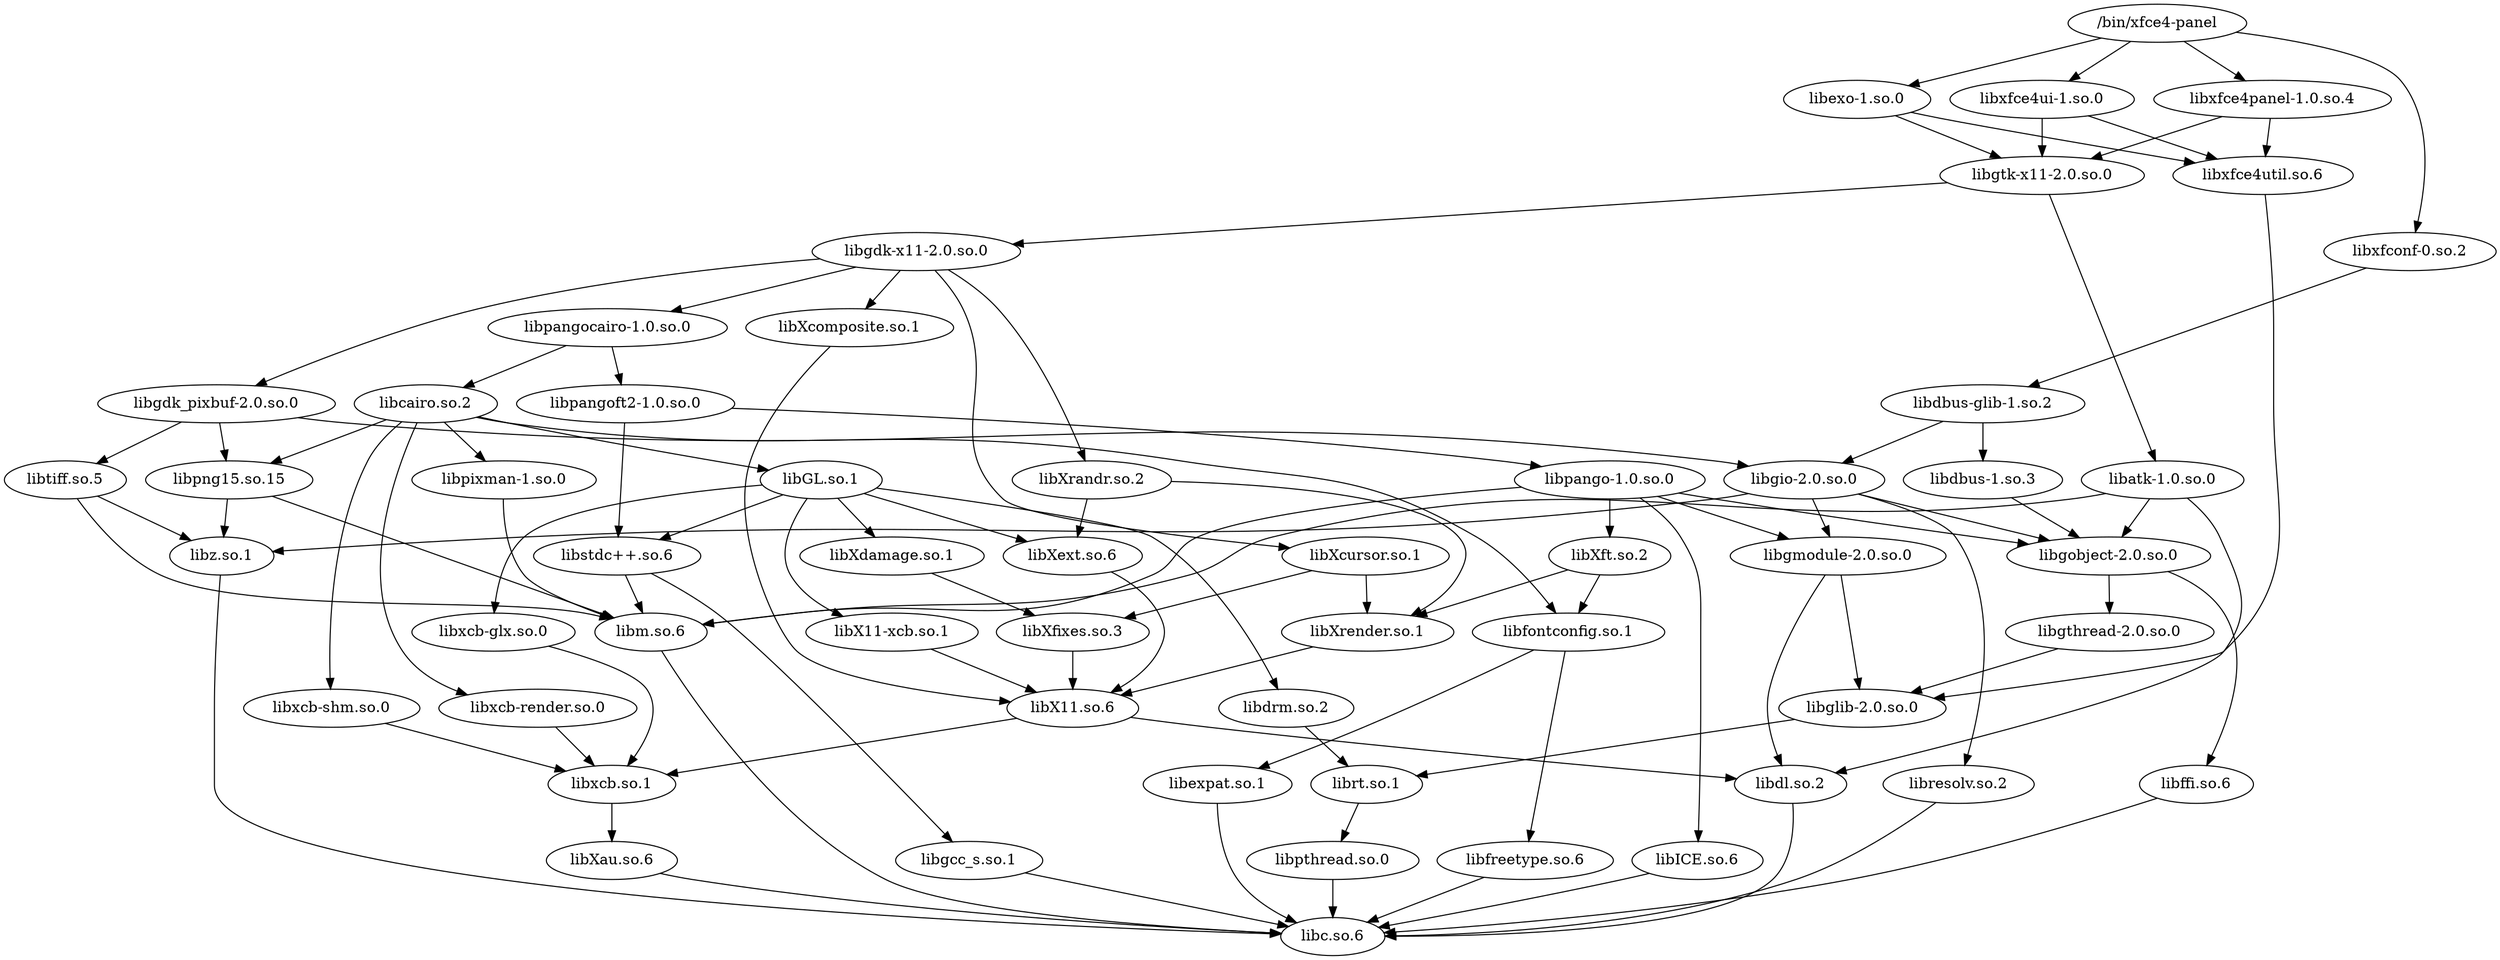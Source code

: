 digraph G {
	graph [layout=dot];
	_bin_xfce4_panel	 [label="/bin/xfce4-panel"];
	libxfce4panel_1_0_so_4	 [label="libxfce4panel-1.0.so.4"];
	_bin_xfce4_panel -> libxfce4panel_1_0_so_4;
	libexo_1_so_0	 [label="libexo-1.so.0"];
	_bin_xfce4_panel -> libexo_1_so_0;
	libxfce4ui_1_so_0	 [label="libxfce4ui-1.so.0"];
	_bin_xfce4_panel -> libxfce4ui_1_so_0;
	libxfconf_0_so_2	 [label="libxfconf-0.so.2"];
	_bin_xfce4_panel -> libxfconf_0_so_2;
	libgtk_x11_2_0_so_0	 [label="libgtk-x11-2.0.so.0"];
	libxfce4panel_1_0_so_4 -> libgtk_x11_2_0_so_0;
	libxfce4util_so_6	 [label="libxfce4util.so.6"];
	libxfce4panel_1_0_so_4 -> libxfce4util_so_6;
	libexo_1_so_0 -> libgtk_x11_2_0_so_0;
	libexo_1_so_0 -> libxfce4util_so_6;
	libxfce4ui_1_so_0 -> libgtk_x11_2_0_so_0;
	libxfce4ui_1_so_0 -> libxfce4util_so_6;
	libgdk_x11_2_0_so_0	 [label="libgdk-x11-2.0.so.0"];
	libgtk_x11_2_0_so_0 -> libgdk_x11_2_0_so_0;
	libatk_1_0_so_0	 [label="libatk-1.0.so.0"];
	libgtk_x11_2_0_so_0 -> libatk_1_0_so_0;
	libglib_2_0_so_0	 [label="libglib-2.0.so.0"];
	libxfce4util_so_6 -> libglib_2_0_so_0;
	libpangocairo_1_0_so_0	 [label="libpangocairo-1.0.so.0"];
	libgdk_x11_2_0_so_0 -> libpangocairo_1_0_so_0;
	libXrandr_so_2	 [label="libXrandr.so.2"];
	libgdk_x11_2_0_so_0 -> libXrandr_so_2;
	libXcursor_so_1	 [label="libXcursor.so.1"];
	libgdk_x11_2_0_so_0 -> libXcursor_so_1;
	libXcomposite_so_1	 [label="libXcomposite.so.1"];
	libgdk_x11_2_0_so_0 -> libXcomposite_so_1;
	libgdk_pixbuf_2_0_so_0	 [label="libgdk_pixbuf-2.0.so.0"];
	libgdk_x11_2_0_so_0 -> libgdk_pixbuf_2_0_so_0;
	libdl_so_2	 [label="libdl.so.2"];
	libatk_1_0_so_0 -> libdl_so_2;
	libm_so_6	 [label="libm.so.6"];
	libatk_1_0_so_0 -> libm_so_6;
	libgobject_2_0_so_0	 [label="libgobject-2.0.so.0"];
	libatk_1_0_so_0 -> libgobject_2_0_so_0;
	libtiff_so_5	 [label="libtiff.so.5"];
	libgdk_pixbuf_2_0_so_0 -> libtiff_so_5;
	libgio_2_0_so_0	 [label="libgio-2.0.so.0"];
	libgdk_pixbuf_2_0_so_0 -> libgio_2_0_so_0;
	libpng15_so_15	 [label="libpng15.so.15"];
	libgdk_pixbuf_2_0_so_0 -> libpng15_so_15;
	libcairo_so_2	 [label="libcairo.so.2"];
	libpixman_1_so_0	 [label="libpixman-1.so.0"];
	libcairo_so_2 -> libpixman_1_so_0;
	libfontconfig_so_1	 [label="libfontconfig.so.1"];
	libcairo_so_2 -> libfontconfig_so_1;
	libcairo_so_2 -> libpng15_so_15;
	libxcb_shm_so_0	 [label="libxcb-shm.so.0"];
	libcairo_so_2 -> libxcb_shm_so_0;
	libxcb_render_so_0	 [label="libxcb-render.so.0"];
	libcairo_so_2 -> libxcb_render_so_0;
	libGL_so_1	 [label="libGL.so.1"];
	libcairo_so_2 -> libGL_so_1;
	libX11_so_6	 [label="libX11.so.6"];
	libxcb_so_1	 [label="libxcb.so.1"];
	libX11_so_6 -> libxcb_so_1;
	libX11_so_6 -> libdl_so_2;
	libpango_1_0_so_0	 [label="libpango-1.0.so.0"];
	libpango_1_0_so_0 -> libm_so_6;
	libICE_so_6	 [label="libICE.so.6"];
	libpango_1_0_so_0 -> libICE_so_6;
	libXft_so_2	 [label="libXft.so.2"];
	libpango_1_0_so_0 -> libXft_so_2;
	libgmodule_2_0_so_0	 [label="libgmodule-2.0.so.0"];
	libpango_1_0_so_0 -> libgmodule_2_0_so_0;
	libpango_1_0_so_0 -> libgobject_2_0_so_0;
	libdbus_glib_1_so_2	 [label="libdbus-glib-1.so.2"];
	libxfconf_0_so_2 -> libdbus_glib_1_so_2;
	libdbus_1_so_3	 [label="libdbus-1.so.3"];
	libdbus_glib_1_so_2 -> libdbus_1_so_3;
	libdbus_glib_1_so_2 -> libgio_2_0_so_0;
	libgmodule_2_0_so_0 -> libdl_so_2;
	libgmodule_2_0_so_0 -> libglib_2_0_so_0;
	libdbus_1_so_3 -> libgobject_2_0_so_0;
	libgthread_2_0_so_0	 [label="libgthread-2.0.so.0"];
	libgobject_2_0_so_0 -> libgthread_2_0_so_0;
	libffi_so_6	 [label="libffi.so.6"];
	libgobject_2_0_so_0 -> libffi_so_6;
	librt_so_1	 [label="librt.so.1"];
	libglib_2_0_so_0 -> librt_so_1;
	libc_so_6	 [label="libc.so.6"];
	libm_so_6 -> libc_so_6;
	libpthread_so_0	 [label="libpthread.so.0"];
	libpthread_so_0 -> libc_so_6;
	libpangocairo_1_0_so_0 -> libcairo_so_2;
	libpangoft2_1_0_so_0	 [label="libpangoft2-1.0.so.0"];
	libpangocairo_1_0_so_0 -> libpangoft2_1_0_so_0;
	libstdc___so_6	 [label="libstdc++.so.6"];
	libpangoft2_1_0_so_0 -> libstdc___so_6;
	libpangoft2_1_0_so_0 -> libpango_1_0_so_0;
	libstdc___so_6 -> libm_so_6;
	libgcc_s_so_1	 [label="libgcc_s.so.1"];
	libstdc___so_6 -> libgcc_s_so_1;
	libz_so_1	 [label="libz.so.1"];
	libtiff_so_5 -> libz_so_1;
	libtiff_so_5 -> libm_so_6;
	libgio_2_0_so_0 -> libgobject_2_0_so_0;
	libgio_2_0_so_0 -> libgmodule_2_0_so_0;
	libgio_2_0_so_0 -> libz_so_1;
	libresolv_so_2	 [label="libresolv.so.2"];
	libgio_2_0_so_0 -> libresolv_so_2;
	libresolv_so_2 -> libc_so_6;
	libpixman_1_so_0 -> libm_so_6;
	libpng15_so_15 -> libz_so_1;
	libpng15_so_15 -> libm_so_6;
	libxcb_shm_so_0 -> libxcb_so_1;
	libxcb_render_so_0 -> libxcb_so_1;
	libXext_so_6	 [label="libXext.so.6"];
	libXext_so_6 -> libX11_so_6;
	libXau_so_6	 [label="libXau.so.6"];
	libxcb_so_1 -> libXau_so_6;
	libXau_so_6 -> libc_so_6;
	libz_so_1 -> libc_so_6;
	libdl_so_2 -> libc_so_6;
	libfreetype_so_6	 [label="libfreetype.so.6"];
	libfontconfig_so_1 -> libfreetype_so_6;
	libexpat_so_1	 [label="libexpat.so.1"];
	libfontconfig_so_1 -> libexpat_so_1;
	libfreetype_so_6 -> libc_so_6;
	libexpat_so_1 -> libc_so_6;
	libgthread_2_0_so_0 -> libglib_2_0_so_0;
	libffi_so_6 -> libc_so_6;
	librt_so_1 -> libpthread_so_0;
	libXdamage_so_1	 [label="libXdamage.so.1"];
	libXfixes_so_3	 [label="libXfixes.so.3"];
	libXdamage_so_1 -> libXfixes_so_3;
	libdrm_so_2	 [label="libdrm.so.2"];
	libdrm_so_2 -> librt_so_1;
	libXfixes_so_3 -> libX11_so_6;
	libX11_xcb_so_1	 [label="libX11-xcb.so.1"];
	libX11_xcb_so_1 -> libX11_so_6;
	libGL_so_1 -> libXext_so_6;
	libGL_so_1 -> libXdamage_so_1;
	libGL_so_1 -> libX11_xcb_so_1;
	libxcb_glx_so_0	 [label="libxcb-glx.so.0"];
	libGL_so_1 -> libxcb_glx_so_0;
	libGL_so_1 -> libdrm_so_2;
	libGL_so_1 -> libstdc___so_6;
	libxcb_glx_so_0 -> libxcb_so_1;
	libXrandr_so_2 -> libXext_so_6;
	libXrender_so_1	 [label="libXrender.so.1"];
	libXrandr_so_2 -> libXrender_so_1;
	libXcursor_so_1 -> libXrender_so_1;
	libXcursor_so_1 -> libXfixes_so_3;
	libXcomposite_so_1 -> libX11_so_6;
	libICE_so_6 -> libc_so_6;
	libXft_so_2 -> libfontconfig_so_1;
	libXft_so_2 -> libXrender_so_1;
	libXrender_so_1 -> libX11_so_6;
	libgcc_s_so_1 -> libc_so_6;
}
